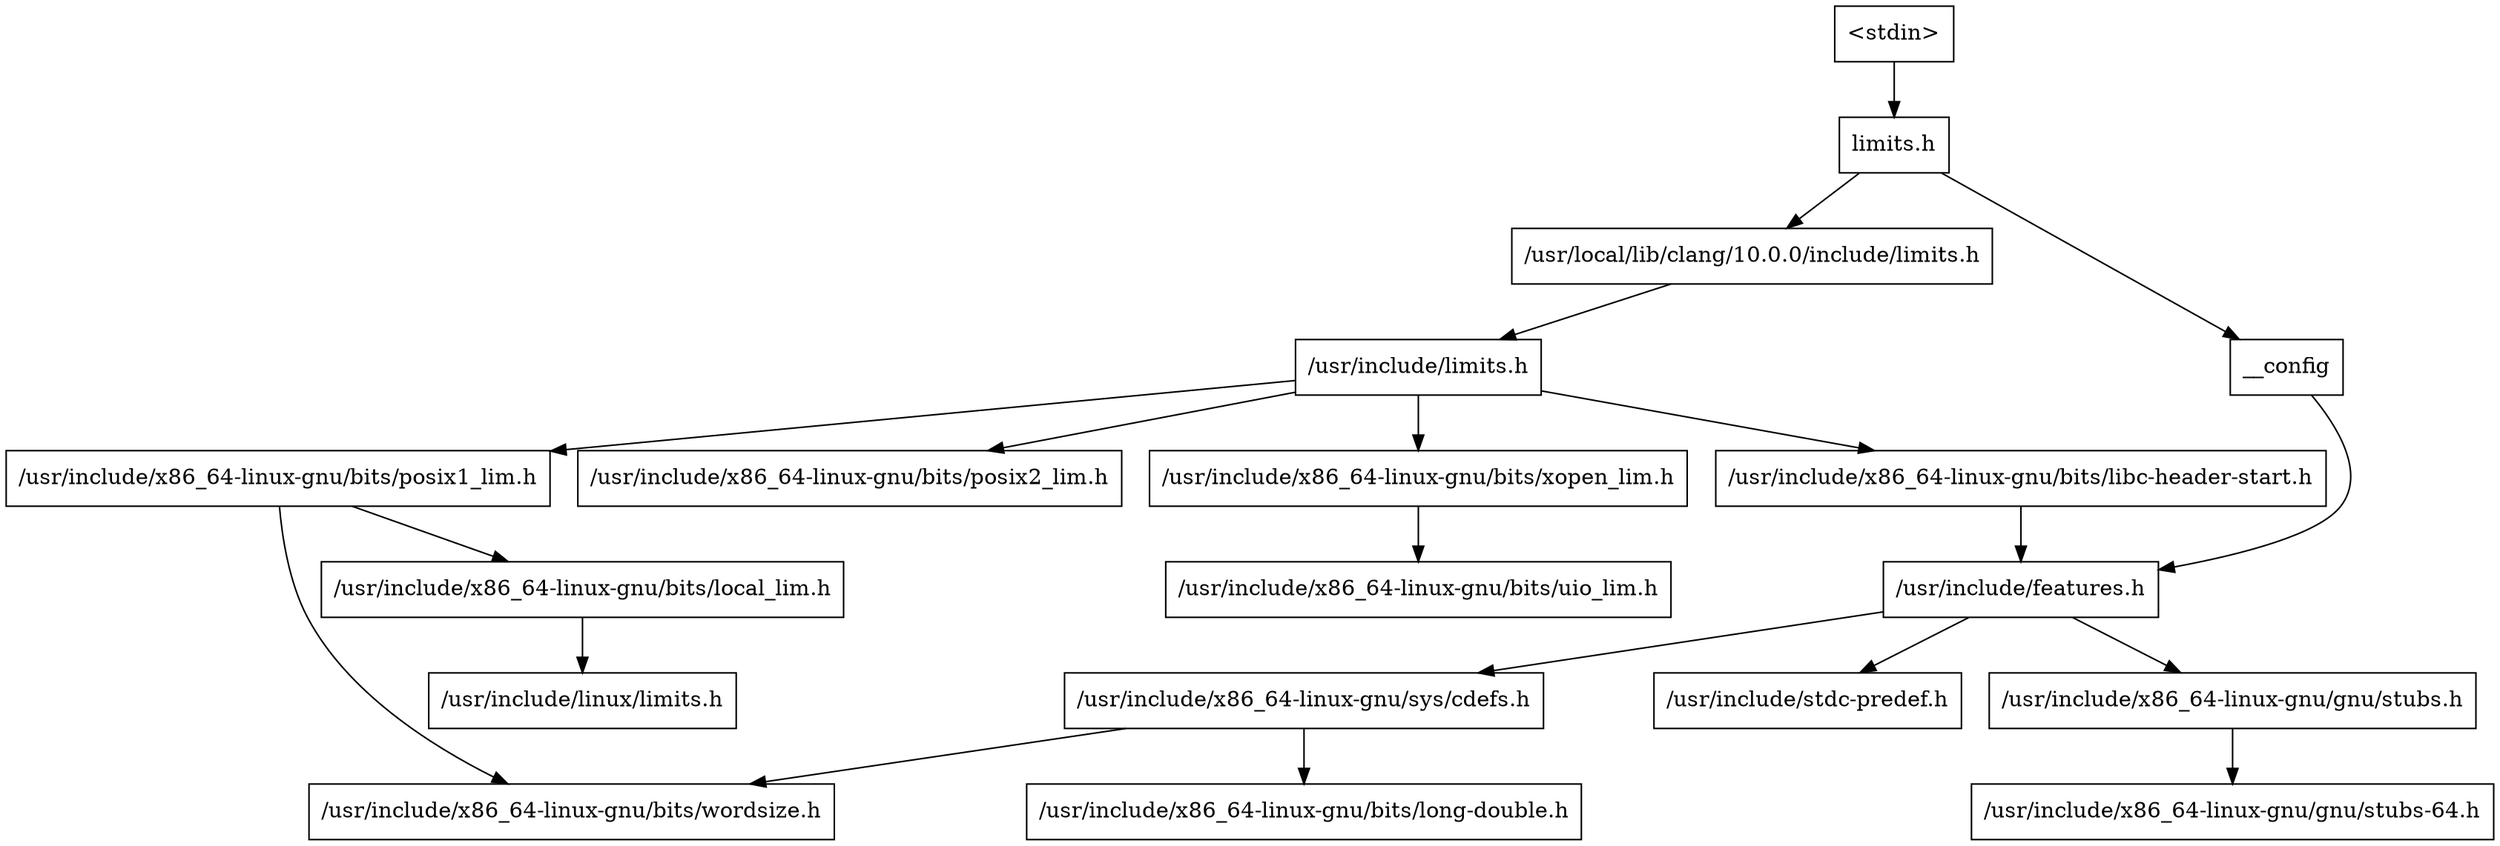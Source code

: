 digraph "dependencies" {
  header_0 [ shape="box", label="\<stdin\>" ];
  header_1 [ shape="box", label="limits.h" ];
  header_11 [ shape="box", label="/usr/local/lib/clang/10.0.0/include/limits.h" ];
  header_12 [ shape="box", label="/usr/include/limits.h" ];
  header_13 [ shape="box", label="/usr/include/x86_64-linux-gnu/bits/libc-header-start.h" ];
  header_14 [ shape="box", label="/usr/include/x86_64-linux-gnu/bits/posix1_lim.h" ];
  header_15 [ shape="box", label="/usr/include/x86_64-linux-gnu/bits/local_lim.h" ];
  header_16 [ shape="box", label="/usr/include/linux/limits.h" ];
  header_17 [ shape="box", label="/usr/include/x86_64-linux-gnu/bits/posix2_lim.h" ];
  header_18 [ shape="box", label="/usr/include/x86_64-linux-gnu/bits/xopen_lim.h" ];
  header_19 [ shape="box", label="/usr/include/x86_64-linux-gnu/bits/uio_lim.h" ];
  header_2 [ shape="box", label="__config" ];
  header_3 [ shape="box", label="/usr/include/features.h" ];
  header_4 [ shape="box", label="/usr/include/stdc-predef.h" ];
  header_5 [ shape="box", label="/usr/include/x86_64-linux-gnu/sys/cdefs.h" ];
  header_6 [ shape="box", label="/usr/include/x86_64-linux-gnu/bits/wordsize.h" ];
  header_7 [ shape="box", label="/usr/include/x86_64-linux-gnu/bits/long-double.h" ];
  header_8 [ shape="box", label="/usr/include/x86_64-linux-gnu/gnu/stubs.h" ];
  header_9 [ shape="box", label="/usr/include/x86_64-linux-gnu/gnu/stubs-64.h" ];
  header_14 -> header_6;
  header_14 -> header_15;
  header_15 -> header_16;
  header_11 -> header_12;
  header_12 -> header_14;
  header_12 -> header_17;
  header_12 -> header_18;
  header_12 -> header_13;
  header_13 -> header_3;
  header_18 -> header_19;
  header_5 -> header_6;
  header_5 -> header_7;
  header_2 -> header_3;
  header_3 -> header_4;
  header_3 -> header_5;
  header_3 -> header_8;
  header_0 -> header_1;
  header_1 -> header_2;
  header_1 -> header_11;
  header_8 -> header_9;
}